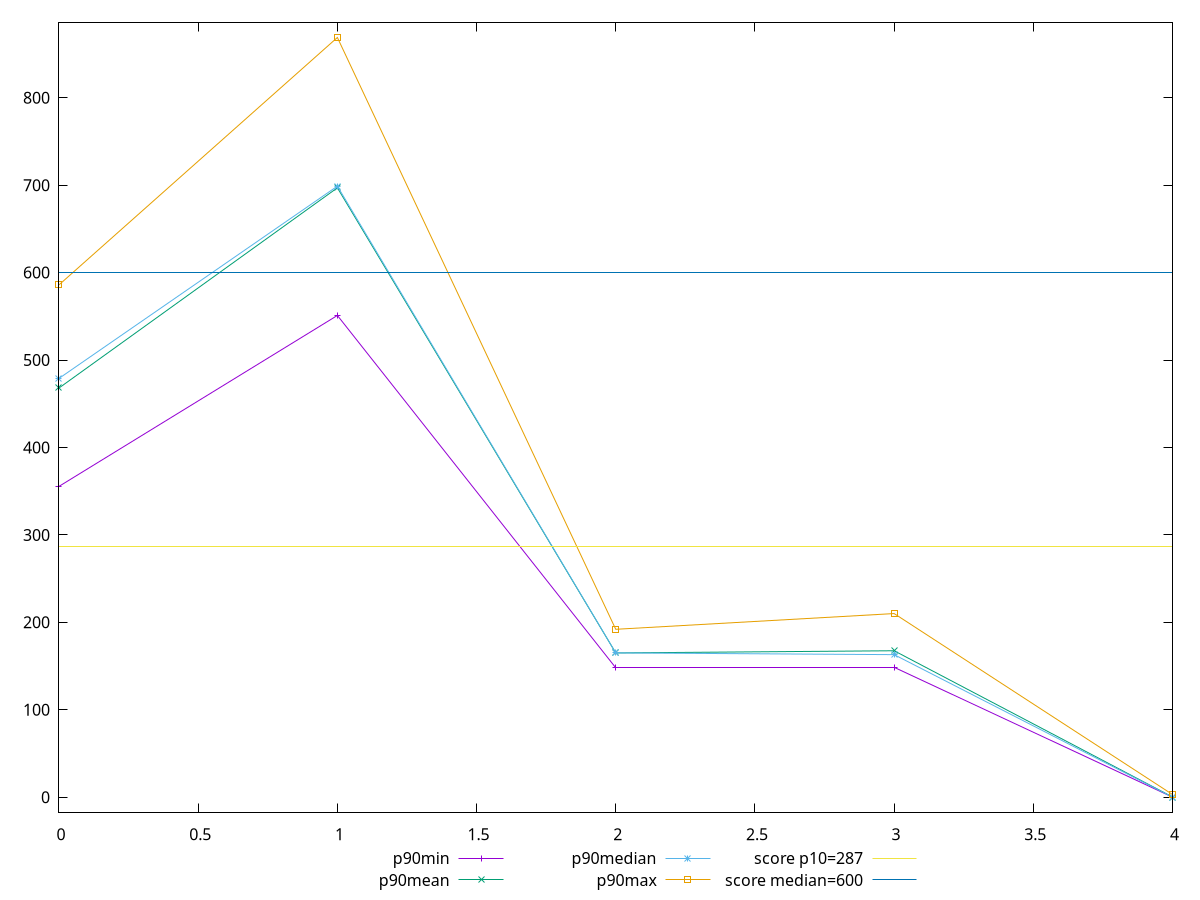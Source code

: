 reset

$p90Min <<EOF
0 355.5
1 551
2 148
3 148
4 0
EOF

$p90Mean <<EOF
0 468.00918681318683
1 697.0161593406594
2 164.9450549450549
3 167.46153846153845
4 0.14835164835164835
EOF

$p90Median <<EOF
0 479.0000000000009
1 698.9110000000001
2 165
3 162.99999999999977
4 0
EOF

$p90Max <<EOF
0 585.9999999999982
1 868.9379999999992
2 192
3 210
4 3
EOF

set key outside below
set xrange [0:4]
set yrange [-17.378759999999986:886.3167599999991]
set trange [-17.378759999999986:886.3167599999991]
set terminal svg size 640, 560 enhanced background rgb 'white'
set output "report_00009_2021-02-08T22-37-41.559Z/total-blocking-time/progression/value.svg"

plot $p90Min title "p90min" with linespoints, \
     $p90Mean title "p90mean" with linespoints, \
     $p90Median title "p90median" with linespoints, \
     $p90Max title "p90max" with linespoints, \
     287 title "score p10=287", \
     600 title "score median=600"

reset

